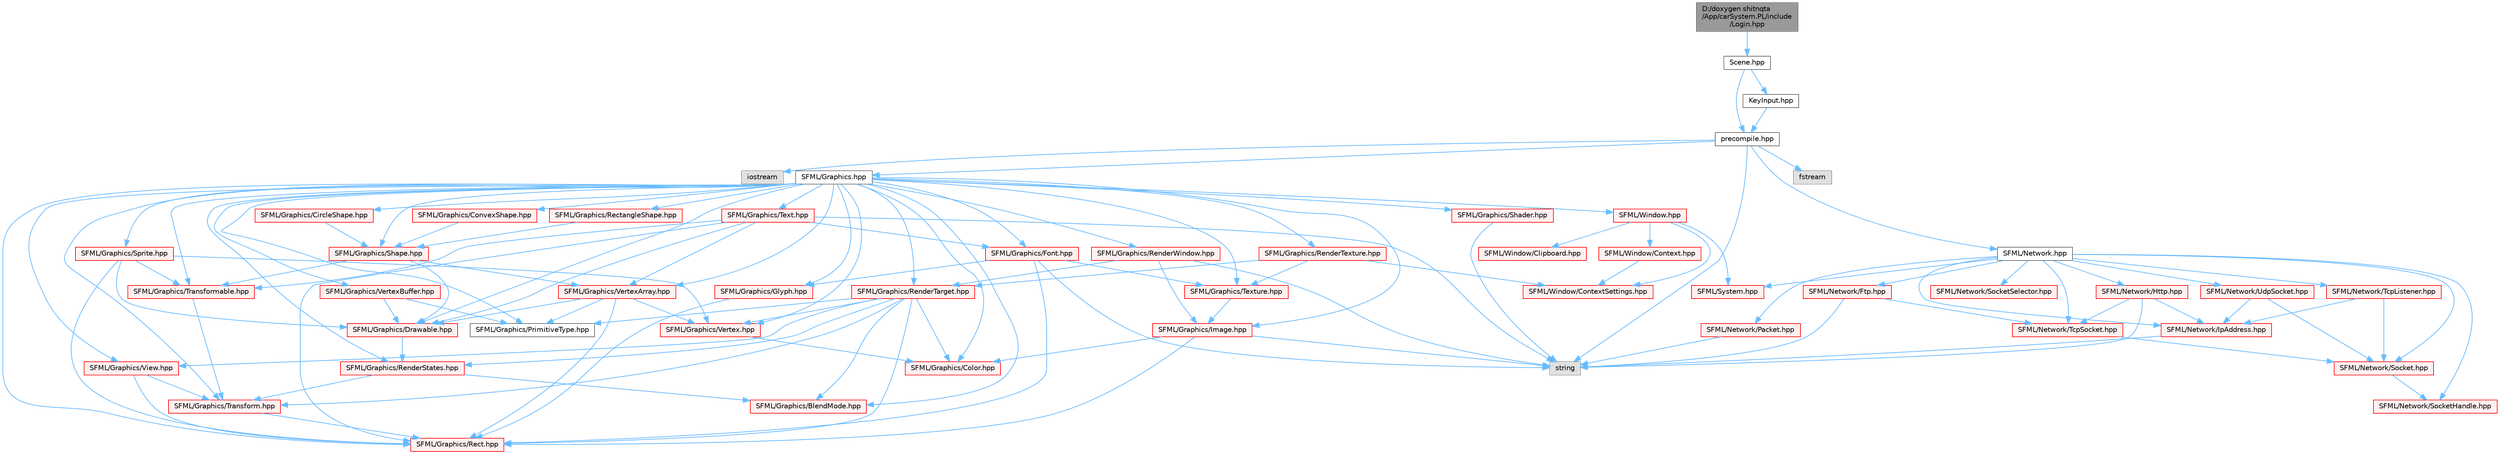digraph "D:/doxygen shitnqta/App/carSystem.PL/include/Login.hpp"
{
 // INTERACTIVE_SVG=YES
 // LATEX_PDF_SIZE
  bgcolor="transparent";
  edge [fontname=Helvetica,fontsize=10,labelfontname=Helvetica,labelfontsize=10];
  node [fontname=Helvetica,fontsize=10,shape=box,height=0.2,width=0.4];
  Node1 [id="Node000001",label="D:/doxygen shitnqta\l/App/carSystem.PL/include\l/Login.hpp",height=0.2,width=0.4,color="gray40", fillcolor="grey60", style="filled", fontcolor="black",tooltip=" "];
  Node1 -> Node2 [id="edge1_Node000001_Node000002",color="steelblue1",style="solid",tooltip=" "];
  Node2 [id="Node000002",label="Scene.hpp",height=0.2,width=0.4,color="grey40", fillcolor="white", style="filled",URL="$a00302.html",tooltip=" "];
  Node2 -> Node3 [id="edge2_Node000002_Node000003",color="steelblue1",style="solid",tooltip=" "];
  Node3 [id="Node000003",label="precompile.hpp",height=0.2,width=0.4,color="grey40", fillcolor="white", style="filled",URL="$a02200.html",tooltip=" "];
  Node3 -> Node4 [id="edge3_Node000003_Node000004",color="steelblue1",style="solid",tooltip=" "];
  Node4 [id="Node000004",label="iostream",height=0.2,width=0.4,color="grey60", fillcolor="#E0E0E0", style="filled",tooltip=" "];
  Node3 -> Node5 [id="edge4_Node000003_Node000005",color="steelblue1",style="solid",tooltip=" "];
  Node5 [id="Node000005",label="SFML/Graphics.hpp",height=0.2,width=0.4,color="grey40", fillcolor="white", style="filled",URL="$a00452.html",tooltip=" "];
  Node5 -> Node6 [id="edge5_Node000005_Node000006",color="steelblue1",style="solid",tooltip=" "];
  Node6 [id="Node000006",label="SFML/Window.hpp",height=0.2,width=0.4,color="red", fillcolor="#FFF0F0", style="filled",URL="$a00605.html",tooltip=" "];
  Node6 -> Node7 [id="edge6_Node000006_Node000007",color="steelblue1",style="solid",tooltip=" "];
  Node7 [id="Node000007",label="SFML/System.hpp",height=0.2,width=0.4,color="red", fillcolor="#FFF0F0", style="filled",URL="$a00566.html",tooltip=" "];
  Node6 -> Node40 [id="edge7_Node000006_Node000040",color="steelblue1",style="solid",tooltip=" "];
  Node40 [id="Node000040",label="SFML/Window/Clipboard.hpp",height=0.2,width=0.4,color="red", fillcolor="#FFF0F0", style="filled",URL="$a00569.html",tooltip=" "];
  Node6 -> Node42 [id="edge8_Node000006_Node000042",color="steelblue1",style="solid",tooltip=" "];
  Node42 [id="Node000042",label="SFML/Window/Context.hpp",height=0.2,width=0.4,color="red", fillcolor="#FFF0F0", style="filled",URL="$a00572.html",tooltip=" "];
  Node42 -> Node44 [id="edge9_Node000042_Node000044",color="steelblue1",style="solid",tooltip=" "];
  Node44 [id="Node000044",label="SFML/Window/ContextSettings.hpp",height=0.2,width=0.4,color="red", fillcolor="#FFF0F0", style="filled",URL="$a00575.html",tooltip=" "];
  Node6 -> Node44 [id="edge10_Node000006_Node000044",color="steelblue1",style="solid",tooltip=" "];
  Node5 -> Node57 [id="edge11_Node000005_Node000057",color="steelblue1",style="solid",tooltip=" "];
  Node57 [id="Node000057",label="SFML/Graphics/BlendMode.hpp",height=0.2,width=0.4,color="red", fillcolor="#FFF0F0", style="filled",URL="$a00365.html",tooltip=" "];
  Node5 -> Node59 [id="edge12_Node000005_Node000059",color="steelblue1",style="solid",tooltip=" "];
  Node59 [id="Node000059",label="SFML/Graphics/CircleShape.hpp",height=0.2,width=0.4,color="red", fillcolor="#FFF0F0", style="filled",URL="$a00368.html",tooltip=" "];
  Node59 -> Node60 [id="edge13_Node000059_Node000060",color="steelblue1",style="solid",tooltip=" "];
  Node60 [id="Node000060",label="SFML/Graphics/Shape.hpp",height=0.2,width=0.4,color="red", fillcolor="#FFF0F0", style="filled",URL="$a00422.html",tooltip=" "];
  Node60 -> Node61 [id="edge14_Node000060_Node000061",color="steelblue1",style="solid",tooltip=" "];
  Node61 [id="Node000061",label="SFML/Graphics/Drawable.hpp",height=0.2,width=0.4,color="red", fillcolor="#FFF0F0", style="filled",URL="$a00377.html",tooltip=" "];
  Node61 -> Node62 [id="edge15_Node000061_Node000062",color="steelblue1",style="solid",tooltip=" "];
  Node62 [id="Node000062",label="SFML/Graphics/RenderStates.hpp",height=0.2,width=0.4,color="red", fillcolor="#FFF0F0", style="filled",URL="$a00407.html",tooltip=" "];
  Node62 -> Node57 [id="edge16_Node000062_Node000057",color="steelblue1",style="solid",tooltip=" "];
  Node62 -> Node63 [id="edge17_Node000062_Node000063",color="steelblue1",style="solid",tooltip=" "];
  Node63 [id="Node000063",label="SFML/Graphics/Transform.hpp",height=0.2,width=0.4,color="red", fillcolor="#FFF0F0", style="filled",URL="$a00434.html",tooltip=" "];
  Node63 -> Node64 [id="edge18_Node000063_Node000064",color="steelblue1",style="solid",tooltip=" "];
  Node64 [id="Node000064",label="SFML/Graphics/Rect.hpp",height=0.2,width=0.4,color="red", fillcolor="#FFF0F0", style="filled",URL="$a00398.html",tooltip=" "];
  Node60 -> Node66 [id="edge19_Node000060_Node000066",color="steelblue1",style="solid",tooltip=" "];
  Node66 [id="Node000066",label="SFML/Graphics/Transformable.hpp",height=0.2,width=0.4,color="red", fillcolor="#FFF0F0", style="filled",URL="$a00437.html",tooltip=" "];
  Node66 -> Node63 [id="edge20_Node000066_Node000063",color="steelblue1",style="solid",tooltip=" "];
  Node60 -> Node67 [id="edge21_Node000060_Node000067",color="steelblue1",style="solid",tooltip=" "];
  Node67 [id="Node000067",label="SFML/Graphics/VertexArray.hpp",height=0.2,width=0.4,color="red", fillcolor="#FFF0F0", style="filled",URL="$a00443.html",tooltip=" "];
  Node67 -> Node68 [id="edge22_Node000067_Node000068",color="steelblue1",style="solid",tooltip=" "];
  Node68 [id="Node000068",label="SFML/Graphics/Vertex.hpp",height=0.2,width=0.4,color="red", fillcolor="#FFF0F0", style="filled",URL="$a00440.html",tooltip=" "];
  Node68 -> Node69 [id="edge23_Node000068_Node000069",color="steelblue1",style="solid",tooltip=" "];
  Node69 [id="Node000069",label="SFML/Graphics/Color.hpp",height=0.2,width=0.4,color="red", fillcolor="#FFF0F0", style="filled",URL="$a00371.html",tooltip=" "];
  Node67 -> Node70 [id="edge24_Node000067_Node000070",color="steelblue1",style="solid",tooltip=" "];
  Node70 [id="Node000070",label="SFML/Graphics/PrimitiveType.hpp",height=0.2,width=0.4,color="grey40", fillcolor="white", style="filled",URL="$a00395.html",tooltip=" "];
  Node67 -> Node64 [id="edge25_Node000067_Node000064",color="steelblue1",style="solid",tooltip=" "];
  Node67 -> Node61 [id="edge26_Node000067_Node000061",color="steelblue1",style="solid",tooltip=" "];
  Node5 -> Node69 [id="edge27_Node000005_Node000069",color="steelblue1",style="solid",tooltip=" "];
  Node5 -> Node71 [id="edge28_Node000005_Node000071",color="steelblue1",style="solid",tooltip=" "];
  Node71 [id="Node000071",label="SFML/Graphics/ConvexShape.hpp",height=0.2,width=0.4,color="red", fillcolor="#FFF0F0", style="filled",URL="$a00374.html",tooltip=" "];
  Node71 -> Node60 [id="edge29_Node000071_Node000060",color="steelblue1",style="solid",tooltip=" "];
  Node5 -> Node61 [id="edge30_Node000005_Node000061",color="steelblue1",style="solid",tooltip=" "];
  Node5 -> Node72 [id="edge31_Node000005_Node000072",color="steelblue1",style="solid",tooltip=" "];
  Node72 [id="Node000072",label="SFML/Graphics/Font.hpp",height=0.2,width=0.4,color="red", fillcolor="#FFF0F0", style="filled",URL="$a00380.html",tooltip=" "];
  Node72 -> Node73 [id="edge32_Node000072_Node000073",color="steelblue1",style="solid",tooltip=" "];
  Node73 [id="Node000073",label="SFML/Graphics/Glyph.hpp",height=0.2,width=0.4,color="red", fillcolor="#FFF0F0", style="filled",URL="$a00389.html",tooltip=" "];
  Node73 -> Node64 [id="edge33_Node000073_Node000064",color="steelblue1",style="solid",tooltip=" "];
  Node72 -> Node74 [id="edge34_Node000072_Node000074",color="steelblue1",style="solid",tooltip=" "];
  Node74 [id="Node000074",label="SFML/Graphics/Texture.hpp",height=0.2,width=0.4,color="red", fillcolor="#FFF0F0", style="filled",URL="$a00431.html",tooltip=" "];
  Node74 -> Node75 [id="edge35_Node000074_Node000075",color="steelblue1",style="solid",tooltip=" "];
  Node75 [id="Node000075",label="SFML/Graphics/Image.hpp",height=0.2,width=0.4,color="red", fillcolor="#FFF0F0", style="filled",URL="$a00392.html",tooltip=" "];
  Node75 -> Node69 [id="edge36_Node000075_Node000069",color="steelblue1",style="solid",tooltip=" "];
  Node75 -> Node64 [id="edge37_Node000075_Node000064",color="steelblue1",style="solid",tooltip=" "];
  Node75 -> Node18 [id="edge38_Node000075_Node000018",color="steelblue1",style="solid",tooltip=" "];
  Node18 [id="Node000018",label="string",height=0.2,width=0.4,color="grey60", fillcolor="#E0E0E0", style="filled",tooltip=" "];
  Node72 -> Node64 [id="edge39_Node000072_Node000064",color="steelblue1",style="solid",tooltip=" "];
  Node72 -> Node18 [id="edge40_Node000072_Node000018",color="steelblue1",style="solid",tooltip=" "];
  Node5 -> Node73 [id="edge41_Node000005_Node000073",color="steelblue1",style="solid",tooltip=" "];
  Node5 -> Node75 [id="edge42_Node000005_Node000075",color="steelblue1",style="solid",tooltip=" "];
  Node5 -> Node70 [id="edge43_Node000005_Node000070",color="steelblue1",style="solid",tooltip=" "];
  Node5 -> Node64 [id="edge44_Node000005_Node000064",color="steelblue1",style="solid",tooltip=" "];
  Node5 -> Node77 [id="edge45_Node000005_Node000077",color="steelblue1",style="solid",tooltip=" "];
  Node77 [id="Node000077",label="SFML/Graphics/RectangleShape.hpp",height=0.2,width=0.4,color="red", fillcolor="#FFF0F0", style="filled",URL="$a00404.html",tooltip=" "];
  Node77 -> Node60 [id="edge46_Node000077_Node000060",color="steelblue1",style="solid",tooltip=" "];
  Node5 -> Node62 [id="edge47_Node000005_Node000062",color="steelblue1",style="solid",tooltip=" "];
  Node5 -> Node78 [id="edge48_Node000005_Node000078",color="steelblue1",style="solid",tooltip=" "];
  Node78 [id="Node000078",label="SFML/Graphics/RenderTarget.hpp",height=0.2,width=0.4,color="red", fillcolor="#FFF0F0", style="filled",URL="$a00410.html",tooltip=" "];
  Node78 -> Node69 [id="edge49_Node000078_Node000069",color="steelblue1",style="solid",tooltip=" "];
  Node78 -> Node64 [id="edge50_Node000078_Node000064",color="steelblue1",style="solid",tooltip=" "];
  Node78 -> Node79 [id="edge51_Node000078_Node000079",color="steelblue1",style="solid",tooltip=" "];
  Node79 [id="Node000079",label="SFML/Graphics/View.hpp",height=0.2,width=0.4,color="red", fillcolor="#FFF0F0", style="filled",URL="$a00449.html",tooltip=" "];
  Node79 -> Node64 [id="edge52_Node000079_Node000064",color="steelblue1",style="solid",tooltip=" "];
  Node79 -> Node63 [id="edge53_Node000079_Node000063",color="steelblue1",style="solid",tooltip=" "];
  Node78 -> Node63 [id="edge54_Node000078_Node000063",color="steelblue1",style="solid",tooltip=" "];
  Node78 -> Node57 [id="edge55_Node000078_Node000057",color="steelblue1",style="solid",tooltip=" "];
  Node78 -> Node62 [id="edge56_Node000078_Node000062",color="steelblue1",style="solid",tooltip=" "];
  Node78 -> Node70 [id="edge57_Node000078_Node000070",color="steelblue1",style="solid",tooltip=" "];
  Node78 -> Node68 [id="edge58_Node000078_Node000068",color="steelblue1",style="solid",tooltip=" "];
  Node5 -> Node80 [id="edge59_Node000005_Node000080",color="steelblue1",style="solid",tooltip=" "];
  Node80 [id="Node000080",label="SFML/Graphics/RenderTexture.hpp",height=0.2,width=0.4,color="red", fillcolor="#FFF0F0", style="filled",URL="$a00413.html",tooltip=" "];
  Node80 -> Node74 [id="edge60_Node000080_Node000074",color="steelblue1",style="solid",tooltip=" "];
  Node80 -> Node78 [id="edge61_Node000080_Node000078",color="steelblue1",style="solid",tooltip=" "];
  Node80 -> Node44 [id="edge62_Node000080_Node000044",color="steelblue1",style="solid",tooltip=" "];
  Node5 -> Node81 [id="edge63_Node000005_Node000081",color="steelblue1",style="solid",tooltip=" "];
  Node81 [id="Node000081",label="SFML/Graphics/RenderWindow.hpp",height=0.2,width=0.4,color="red", fillcolor="#FFF0F0", style="filled",URL="$a00416.html",tooltip=" "];
  Node81 -> Node78 [id="edge64_Node000081_Node000078",color="steelblue1",style="solid",tooltip=" "];
  Node81 -> Node75 [id="edge65_Node000081_Node000075",color="steelblue1",style="solid",tooltip=" "];
  Node81 -> Node18 [id="edge66_Node000081_Node000018",color="steelblue1",style="solid",tooltip=" "];
  Node5 -> Node82 [id="edge67_Node000005_Node000082",color="steelblue1",style="solid",tooltip=" "];
  Node82 [id="Node000082",label="SFML/Graphics/Shader.hpp",height=0.2,width=0.4,color="red", fillcolor="#FFF0F0", style="filled",URL="$a00419.html",tooltip=" "];
  Node82 -> Node18 [id="edge68_Node000082_Node000018",color="steelblue1",style="solid",tooltip=" "];
  Node5 -> Node60 [id="edge69_Node000005_Node000060",color="steelblue1",style="solid",tooltip=" "];
  Node5 -> Node85 [id="edge70_Node000005_Node000085",color="steelblue1",style="solid",tooltip=" "];
  Node85 [id="Node000085",label="SFML/Graphics/Sprite.hpp",height=0.2,width=0.4,color="red", fillcolor="#FFF0F0", style="filled",URL="$a00425.html",tooltip=" "];
  Node85 -> Node61 [id="edge71_Node000085_Node000061",color="steelblue1",style="solid",tooltip=" "];
  Node85 -> Node66 [id="edge72_Node000085_Node000066",color="steelblue1",style="solid",tooltip=" "];
  Node85 -> Node68 [id="edge73_Node000085_Node000068",color="steelblue1",style="solid",tooltip=" "];
  Node85 -> Node64 [id="edge74_Node000085_Node000064",color="steelblue1",style="solid",tooltip=" "];
  Node5 -> Node86 [id="edge75_Node000005_Node000086",color="steelblue1",style="solid",tooltip=" "];
  Node86 [id="Node000086",label="SFML/Graphics/Text.hpp",height=0.2,width=0.4,color="red", fillcolor="#FFF0F0", style="filled",URL="$a00428.html",tooltip=" "];
  Node86 -> Node61 [id="edge76_Node000086_Node000061",color="steelblue1",style="solid",tooltip=" "];
  Node86 -> Node66 [id="edge77_Node000086_Node000066",color="steelblue1",style="solid",tooltip=" "];
  Node86 -> Node72 [id="edge78_Node000086_Node000072",color="steelblue1",style="solid",tooltip=" "];
  Node86 -> Node64 [id="edge79_Node000086_Node000064",color="steelblue1",style="solid",tooltip=" "];
  Node86 -> Node67 [id="edge80_Node000086_Node000067",color="steelblue1",style="solid",tooltip=" "];
  Node86 -> Node18 [id="edge81_Node000086_Node000018",color="steelblue1",style="solid",tooltip=" "];
  Node5 -> Node74 [id="edge82_Node000005_Node000074",color="steelblue1",style="solid",tooltip=" "];
  Node5 -> Node63 [id="edge83_Node000005_Node000063",color="steelblue1",style="solid",tooltip=" "];
  Node5 -> Node66 [id="edge84_Node000005_Node000066",color="steelblue1",style="solid",tooltip=" "];
  Node5 -> Node68 [id="edge85_Node000005_Node000068",color="steelblue1",style="solid",tooltip=" "];
  Node5 -> Node67 [id="edge86_Node000005_Node000067",color="steelblue1",style="solid",tooltip=" "];
  Node5 -> Node87 [id="edge87_Node000005_Node000087",color="steelblue1",style="solid",tooltip=" "];
  Node87 [id="Node000087",label="SFML/Graphics/VertexBuffer.hpp",height=0.2,width=0.4,color="red", fillcolor="#FFF0F0", style="filled",URL="$a00446.html",tooltip=" "];
  Node87 -> Node70 [id="edge88_Node000087_Node000070",color="steelblue1",style="solid",tooltip=" "];
  Node87 -> Node61 [id="edge89_Node000087_Node000061",color="steelblue1",style="solid",tooltip=" "];
  Node5 -> Node79 [id="edge90_Node000005_Node000079",color="steelblue1",style="solid",tooltip=" "];
  Node3 -> Node18 [id="edge91_Node000003_Node000018",color="steelblue1",style="solid",tooltip=" "];
  Node3 -> Node88 [id="edge92_Node000003_Node000088",color="steelblue1",style="solid",tooltip=" "];
  Node88 [id="Node000088",label="SFML/Network.hpp",height=0.2,width=0.4,color="grey40", fillcolor="white", style="filled",URL="$a00488.html",tooltip=" "];
  Node88 -> Node7 [id="edge93_Node000088_Node000007",color="steelblue1",style="solid",tooltip=" "];
  Node88 -> Node89 [id="edge94_Node000088_Node000089",color="steelblue1",style="solid",tooltip=" "];
  Node89 [id="Node000089",label="SFML/Network/Ftp.hpp",height=0.2,width=0.4,color="red", fillcolor="#FFF0F0", style="filled",URL="$a00458.html",tooltip=" "];
  Node89 -> Node91 [id="edge95_Node000089_Node000091",color="steelblue1",style="solid",tooltip=" "];
  Node91 [id="Node000091",label="SFML/Network/TcpSocket.hpp",height=0.2,width=0.4,color="red", fillcolor="#FFF0F0", style="filled",URL="$a00482.html",tooltip=" "];
  Node91 -> Node92 [id="edge96_Node000091_Node000092",color="steelblue1",style="solid",tooltip=" "];
  Node92 [id="Node000092",label="SFML/Network/Socket.hpp",height=0.2,width=0.4,color="red", fillcolor="#FFF0F0", style="filled",URL="$a00470.html",tooltip=" "];
  Node92 -> Node93 [id="edge97_Node000092_Node000093",color="steelblue1",style="solid",tooltip=" "];
  Node93 [id="Node000093",label="SFML/Network/SocketHandle.hpp",height=0.2,width=0.4,color="red", fillcolor="#FFF0F0", style="filled",URL="$a00473.html",tooltip=" "];
  Node89 -> Node18 [id="edge98_Node000089_Node000018",color="steelblue1",style="solid",tooltip=" "];
  Node88 -> Node94 [id="edge99_Node000088_Node000094",color="steelblue1",style="solid",tooltip=" "];
  Node94 [id="Node000094",label="SFML/Network/Http.hpp",height=0.2,width=0.4,color="red", fillcolor="#FFF0F0", style="filled",URL="$a00461.html",tooltip=" "];
  Node94 -> Node95 [id="edge100_Node000094_Node000095",color="steelblue1",style="solid",tooltip=" "];
  Node95 [id="Node000095",label="SFML/Network/IpAddress.hpp",height=0.2,width=0.4,color="red", fillcolor="#FFF0F0", style="filled",URL="$a00464.html",tooltip=" "];
  Node95 -> Node18 [id="edge101_Node000095_Node000018",color="steelblue1",style="solid",tooltip=" "];
  Node94 -> Node91 [id="edge102_Node000094_Node000091",color="steelblue1",style="solid",tooltip=" "];
  Node94 -> Node18 [id="edge103_Node000094_Node000018",color="steelblue1",style="solid",tooltip=" "];
  Node88 -> Node95 [id="edge104_Node000088_Node000095",color="steelblue1",style="solid",tooltip=" "];
  Node88 -> Node97 [id="edge105_Node000088_Node000097",color="steelblue1",style="solid",tooltip=" "];
  Node97 [id="Node000097",label="SFML/Network/Packet.hpp",height=0.2,width=0.4,color="red", fillcolor="#FFF0F0", style="filled",URL="$a00467.html",tooltip=" "];
  Node97 -> Node18 [id="edge106_Node000097_Node000018",color="steelblue1",style="solid",tooltip=" "];
  Node88 -> Node92 [id="edge107_Node000088_Node000092",color="steelblue1",style="solid",tooltip=" "];
  Node88 -> Node93 [id="edge108_Node000088_Node000093",color="steelblue1",style="solid",tooltip=" "];
  Node88 -> Node98 [id="edge109_Node000088_Node000098",color="steelblue1",style="solid",tooltip=" "];
  Node98 [id="Node000098",label="SFML/Network/SocketSelector.hpp",height=0.2,width=0.4,color="red", fillcolor="#FFF0F0", style="filled",URL="$a00476.html",tooltip=" "];
  Node88 -> Node99 [id="edge110_Node000088_Node000099",color="steelblue1",style="solid",tooltip=" "];
  Node99 [id="Node000099",label="SFML/Network/TcpListener.hpp",height=0.2,width=0.4,color="red", fillcolor="#FFF0F0", style="filled",URL="$a00479.html",tooltip=" "];
  Node99 -> Node92 [id="edge111_Node000099_Node000092",color="steelblue1",style="solid",tooltip=" "];
  Node99 -> Node95 [id="edge112_Node000099_Node000095",color="steelblue1",style="solid",tooltip=" "];
  Node88 -> Node91 [id="edge113_Node000088_Node000091",color="steelblue1",style="solid",tooltip=" "];
  Node88 -> Node100 [id="edge114_Node000088_Node000100",color="steelblue1",style="solid",tooltip=" "];
  Node100 [id="Node000100",label="SFML/Network/UdpSocket.hpp",height=0.2,width=0.4,color="red", fillcolor="#FFF0F0", style="filled",URL="$a00485.html",tooltip=" "];
  Node100 -> Node92 [id="edge115_Node000100_Node000092",color="steelblue1",style="solid",tooltip=" "];
  Node100 -> Node95 [id="edge116_Node000100_Node000095",color="steelblue1",style="solid",tooltip=" "];
  Node3 -> Node101 [id="edge117_Node000003_Node000101",color="steelblue1",style="solid",tooltip=" "];
  Node101 [id="Node000101",label="fstream",height=0.2,width=0.4,color="grey60", fillcolor="#E0E0E0", style="filled",tooltip=" "];
  Node2 -> Node102 [id="edge118_Node000002_Node000102",color="steelblue1",style="solid",tooltip=" "];
  Node102 [id="Node000102",label="KeyInput.hpp",height=0.2,width=0.4,color="grey40", fillcolor="white", style="filled",URL="$a00275.html",tooltip=" "];
  Node102 -> Node3 [id="edge119_Node000102_Node000003",color="steelblue1",style="solid",tooltip=" "];
}
